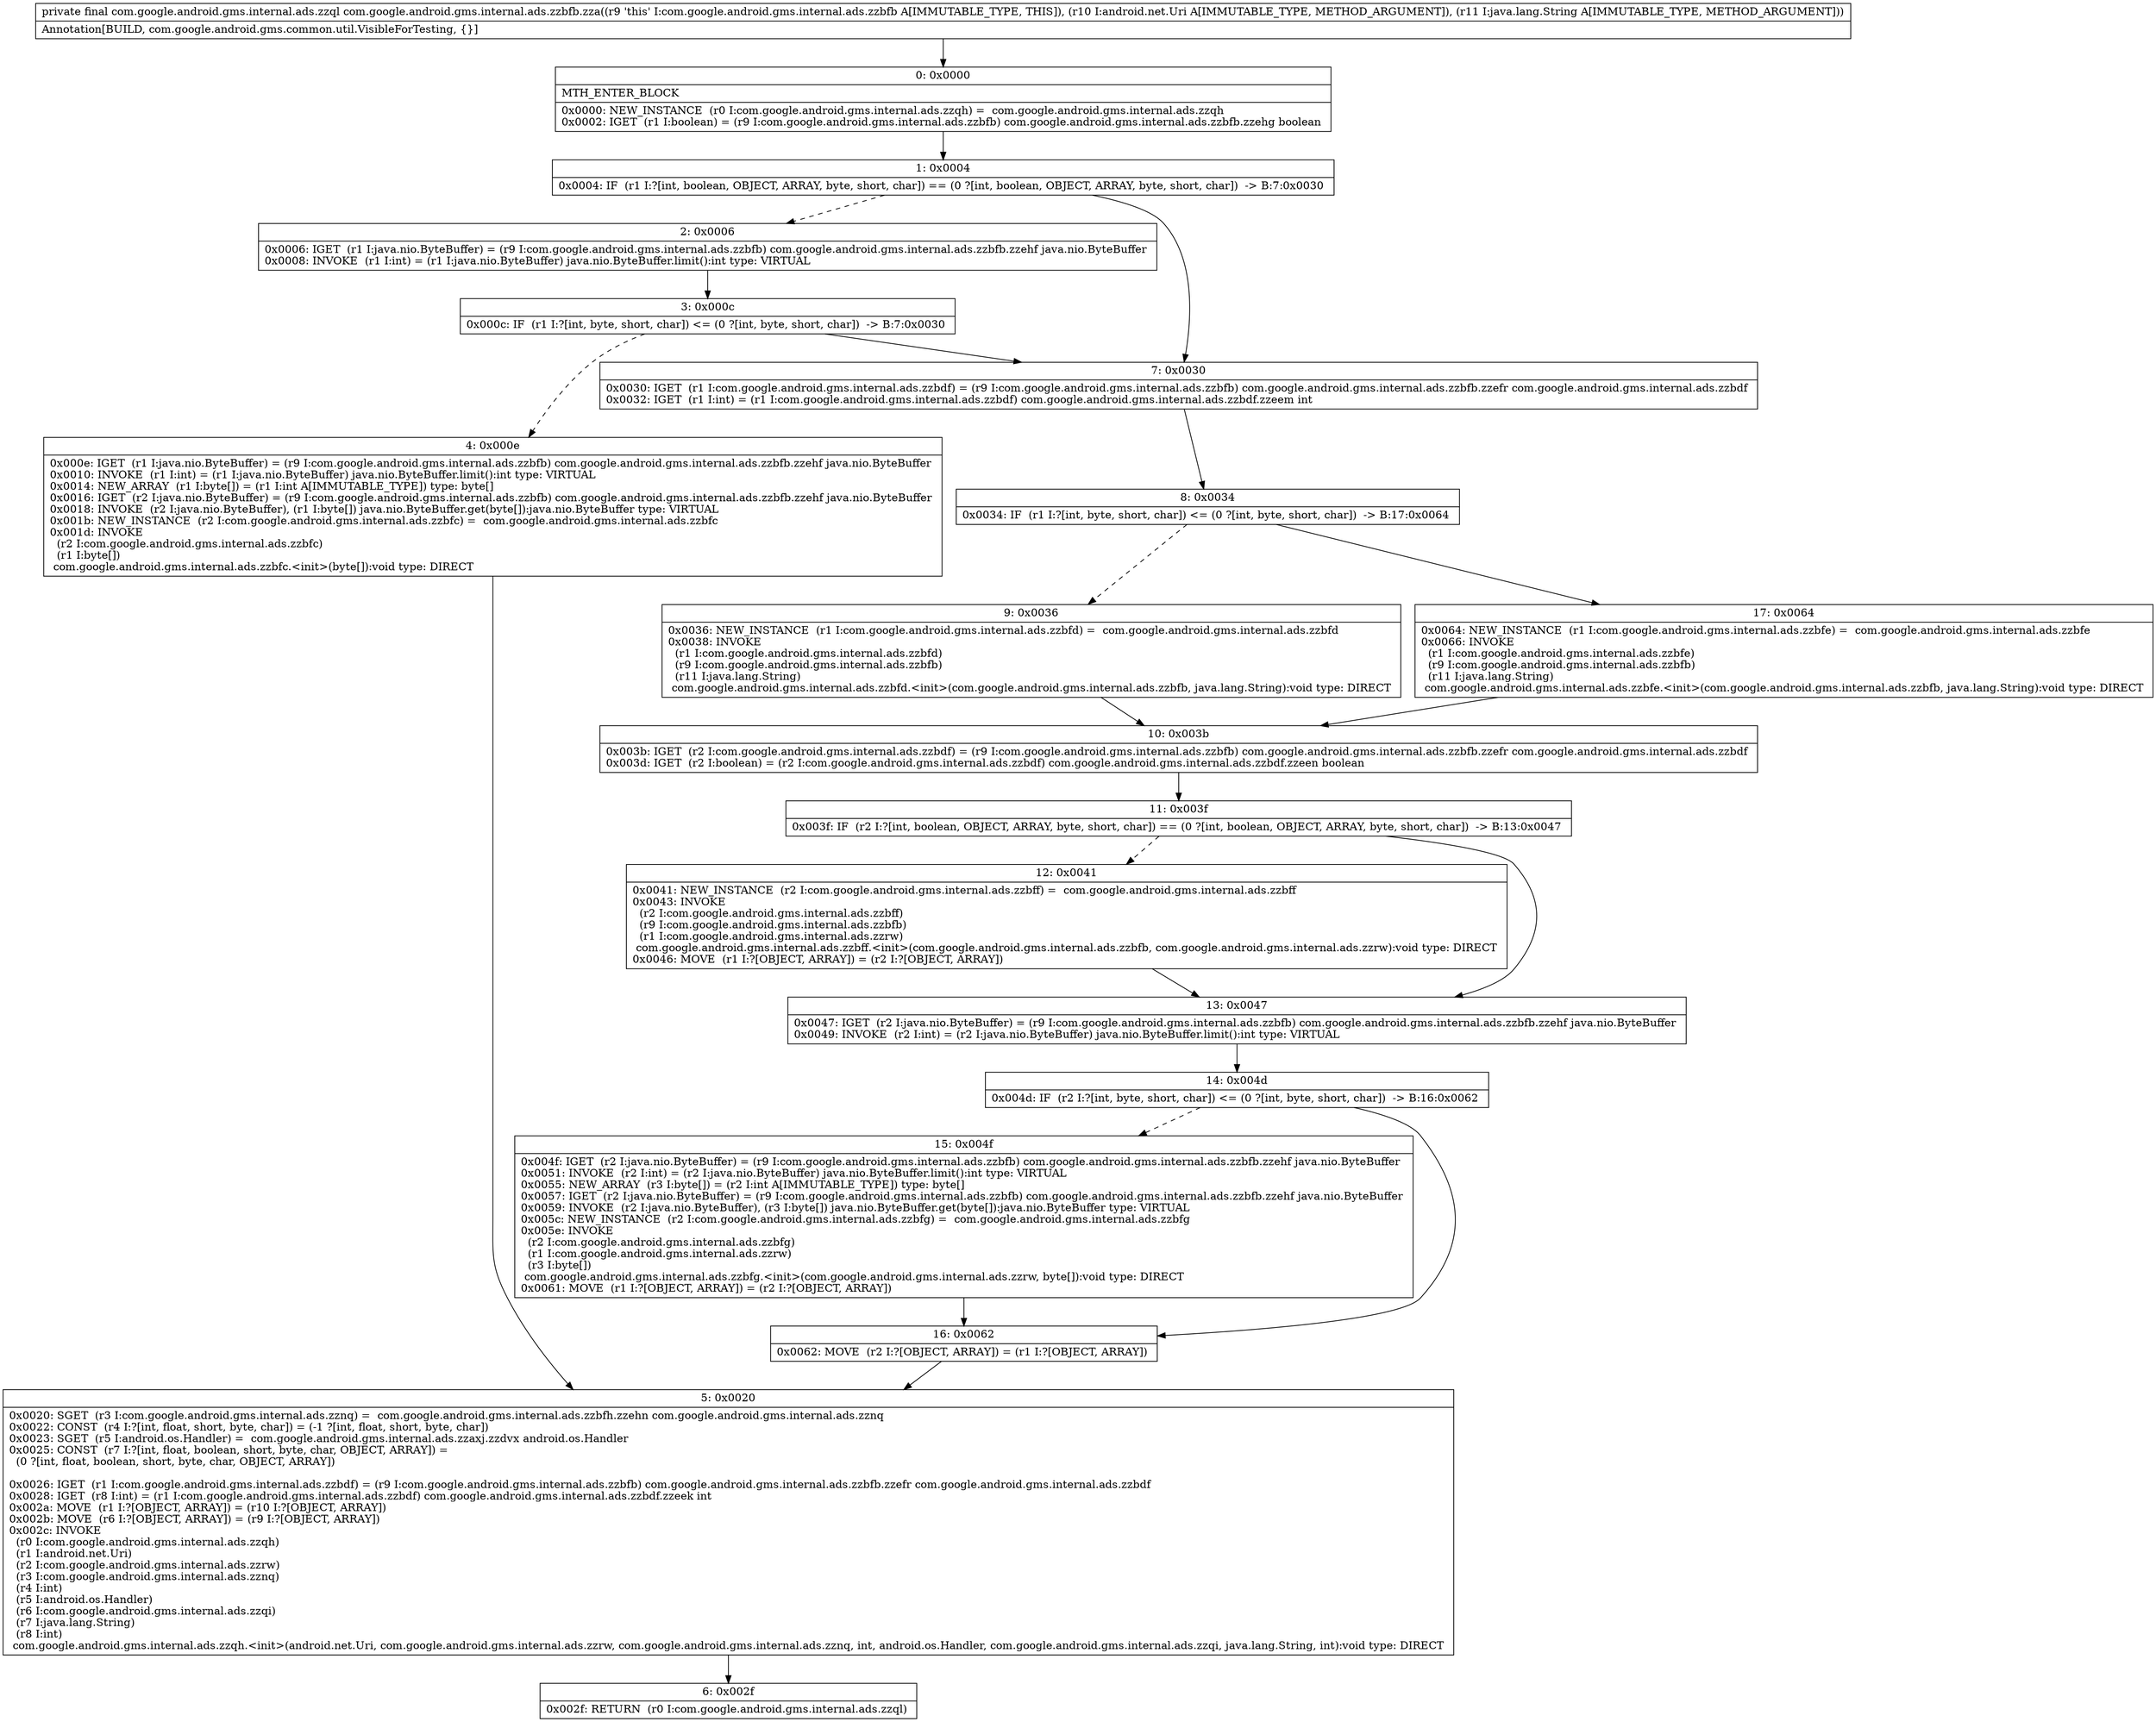 digraph "CFG forcom.google.android.gms.internal.ads.zzbfb.zza(Landroid\/net\/Uri;Ljava\/lang\/String;)Lcom\/google\/android\/gms\/internal\/ads\/zzql;" {
Node_0 [shape=record,label="{0\:\ 0x0000|MTH_ENTER_BLOCK\l|0x0000: NEW_INSTANCE  (r0 I:com.google.android.gms.internal.ads.zzqh) =  com.google.android.gms.internal.ads.zzqh \l0x0002: IGET  (r1 I:boolean) = (r9 I:com.google.android.gms.internal.ads.zzbfb) com.google.android.gms.internal.ads.zzbfb.zzehg boolean \l}"];
Node_1 [shape=record,label="{1\:\ 0x0004|0x0004: IF  (r1 I:?[int, boolean, OBJECT, ARRAY, byte, short, char]) == (0 ?[int, boolean, OBJECT, ARRAY, byte, short, char])  \-\> B:7:0x0030 \l}"];
Node_2 [shape=record,label="{2\:\ 0x0006|0x0006: IGET  (r1 I:java.nio.ByteBuffer) = (r9 I:com.google.android.gms.internal.ads.zzbfb) com.google.android.gms.internal.ads.zzbfb.zzehf java.nio.ByteBuffer \l0x0008: INVOKE  (r1 I:int) = (r1 I:java.nio.ByteBuffer) java.nio.ByteBuffer.limit():int type: VIRTUAL \l}"];
Node_3 [shape=record,label="{3\:\ 0x000c|0x000c: IF  (r1 I:?[int, byte, short, char]) \<= (0 ?[int, byte, short, char])  \-\> B:7:0x0030 \l}"];
Node_4 [shape=record,label="{4\:\ 0x000e|0x000e: IGET  (r1 I:java.nio.ByteBuffer) = (r9 I:com.google.android.gms.internal.ads.zzbfb) com.google.android.gms.internal.ads.zzbfb.zzehf java.nio.ByteBuffer \l0x0010: INVOKE  (r1 I:int) = (r1 I:java.nio.ByteBuffer) java.nio.ByteBuffer.limit():int type: VIRTUAL \l0x0014: NEW_ARRAY  (r1 I:byte[]) = (r1 I:int A[IMMUTABLE_TYPE]) type: byte[] \l0x0016: IGET  (r2 I:java.nio.ByteBuffer) = (r9 I:com.google.android.gms.internal.ads.zzbfb) com.google.android.gms.internal.ads.zzbfb.zzehf java.nio.ByteBuffer \l0x0018: INVOKE  (r2 I:java.nio.ByteBuffer), (r1 I:byte[]) java.nio.ByteBuffer.get(byte[]):java.nio.ByteBuffer type: VIRTUAL \l0x001b: NEW_INSTANCE  (r2 I:com.google.android.gms.internal.ads.zzbfc) =  com.google.android.gms.internal.ads.zzbfc \l0x001d: INVOKE  \l  (r2 I:com.google.android.gms.internal.ads.zzbfc)\l  (r1 I:byte[])\l com.google.android.gms.internal.ads.zzbfc.\<init\>(byte[]):void type: DIRECT \l}"];
Node_5 [shape=record,label="{5\:\ 0x0020|0x0020: SGET  (r3 I:com.google.android.gms.internal.ads.zznq) =  com.google.android.gms.internal.ads.zzbfh.zzehn com.google.android.gms.internal.ads.zznq \l0x0022: CONST  (r4 I:?[int, float, short, byte, char]) = (\-1 ?[int, float, short, byte, char]) \l0x0023: SGET  (r5 I:android.os.Handler) =  com.google.android.gms.internal.ads.zzaxj.zzdvx android.os.Handler \l0x0025: CONST  (r7 I:?[int, float, boolean, short, byte, char, OBJECT, ARRAY]) = \l  (0 ?[int, float, boolean, short, byte, char, OBJECT, ARRAY])\l \l0x0026: IGET  (r1 I:com.google.android.gms.internal.ads.zzbdf) = (r9 I:com.google.android.gms.internal.ads.zzbfb) com.google.android.gms.internal.ads.zzbfb.zzefr com.google.android.gms.internal.ads.zzbdf \l0x0028: IGET  (r8 I:int) = (r1 I:com.google.android.gms.internal.ads.zzbdf) com.google.android.gms.internal.ads.zzbdf.zzeek int \l0x002a: MOVE  (r1 I:?[OBJECT, ARRAY]) = (r10 I:?[OBJECT, ARRAY]) \l0x002b: MOVE  (r6 I:?[OBJECT, ARRAY]) = (r9 I:?[OBJECT, ARRAY]) \l0x002c: INVOKE  \l  (r0 I:com.google.android.gms.internal.ads.zzqh)\l  (r1 I:android.net.Uri)\l  (r2 I:com.google.android.gms.internal.ads.zzrw)\l  (r3 I:com.google.android.gms.internal.ads.zznq)\l  (r4 I:int)\l  (r5 I:android.os.Handler)\l  (r6 I:com.google.android.gms.internal.ads.zzqi)\l  (r7 I:java.lang.String)\l  (r8 I:int)\l com.google.android.gms.internal.ads.zzqh.\<init\>(android.net.Uri, com.google.android.gms.internal.ads.zzrw, com.google.android.gms.internal.ads.zznq, int, android.os.Handler, com.google.android.gms.internal.ads.zzqi, java.lang.String, int):void type: DIRECT \l}"];
Node_6 [shape=record,label="{6\:\ 0x002f|0x002f: RETURN  (r0 I:com.google.android.gms.internal.ads.zzql) \l}"];
Node_7 [shape=record,label="{7\:\ 0x0030|0x0030: IGET  (r1 I:com.google.android.gms.internal.ads.zzbdf) = (r9 I:com.google.android.gms.internal.ads.zzbfb) com.google.android.gms.internal.ads.zzbfb.zzefr com.google.android.gms.internal.ads.zzbdf \l0x0032: IGET  (r1 I:int) = (r1 I:com.google.android.gms.internal.ads.zzbdf) com.google.android.gms.internal.ads.zzbdf.zzeem int \l}"];
Node_8 [shape=record,label="{8\:\ 0x0034|0x0034: IF  (r1 I:?[int, byte, short, char]) \<= (0 ?[int, byte, short, char])  \-\> B:17:0x0064 \l}"];
Node_9 [shape=record,label="{9\:\ 0x0036|0x0036: NEW_INSTANCE  (r1 I:com.google.android.gms.internal.ads.zzbfd) =  com.google.android.gms.internal.ads.zzbfd \l0x0038: INVOKE  \l  (r1 I:com.google.android.gms.internal.ads.zzbfd)\l  (r9 I:com.google.android.gms.internal.ads.zzbfb)\l  (r11 I:java.lang.String)\l com.google.android.gms.internal.ads.zzbfd.\<init\>(com.google.android.gms.internal.ads.zzbfb, java.lang.String):void type: DIRECT \l}"];
Node_10 [shape=record,label="{10\:\ 0x003b|0x003b: IGET  (r2 I:com.google.android.gms.internal.ads.zzbdf) = (r9 I:com.google.android.gms.internal.ads.zzbfb) com.google.android.gms.internal.ads.zzbfb.zzefr com.google.android.gms.internal.ads.zzbdf \l0x003d: IGET  (r2 I:boolean) = (r2 I:com.google.android.gms.internal.ads.zzbdf) com.google.android.gms.internal.ads.zzbdf.zzeen boolean \l}"];
Node_11 [shape=record,label="{11\:\ 0x003f|0x003f: IF  (r2 I:?[int, boolean, OBJECT, ARRAY, byte, short, char]) == (0 ?[int, boolean, OBJECT, ARRAY, byte, short, char])  \-\> B:13:0x0047 \l}"];
Node_12 [shape=record,label="{12\:\ 0x0041|0x0041: NEW_INSTANCE  (r2 I:com.google.android.gms.internal.ads.zzbff) =  com.google.android.gms.internal.ads.zzbff \l0x0043: INVOKE  \l  (r2 I:com.google.android.gms.internal.ads.zzbff)\l  (r9 I:com.google.android.gms.internal.ads.zzbfb)\l  (r1 I:com.google.android.gms.internal.ads.zzrw)\l com.google.android.gms.internal.ads.zzbff.\<init\>(com.google.android.gms.internal.ads.zzbfb, com.google.android.gms.internal.ads.zzrw):void type: DIRECT \l0x0046: MOVE  (r1 I:?[OBJECT, ARRAY]) = (r2 I:?[OBJECT, ARRAY]) \l}"];
Node_13 [shape=record,label="{13\:\ 0x0047|0x0047: IGET  (r2 I:java.nio.ByteBuffer) = (r9 I:com.google.android.gms.internal.ads.zzbfb) com.google.android.gms.internal.ads.zzbfb.zzehf java.nio.ByteBuffer \l0x0049: INVOKE  (r2 I:int) = (r2 I:java.nio.ByteBuffer) java.nio.ByteBuffer.limit():int type: VIRTUAL \l}"];
Node_14 [shape=record,label="{14\:\ 0x004d|0x004d: IF  (r2 I:?[int, byte, short, char]) \<= (0 ?[int, byte, short, char])  \-\> B:16:0x0062 \l}"];
Node_15 [shape=record,label="{15\:\ 0x004f|0x004f: IGET  (r2 I:java.nio.ByteBuffer) = (r9 I:com.google.android.gms.internal.ads.zzbfb) com.google.android.gms.internal.ads.zzbfb.zzehf java.nio.ByteBuffer \l0x0051: INVOKE  (r2 I:int) = (r2 I:java.nio.ByteBuffer) java.nio.ByteBuffer.limit():int type: VIRTUAL \l0x0055: NEW_ARRAY  (r3 I:byte[]) = (r2 I:int A[IMMUTABLE_TYPE]) type: byte[] \l0x0057: IGET  (r2 I:java.nio.ByteBuffer) = (r9 I:com.google.android.gms.internal.ads.zzbfb) com.google.android.gms.internal.ads.zzbfb.zzehf java.nio.ByteBuffer \l0x0059: INVOKE  (r2 I:java.nio.ByteBuffer), (r3 I:byte[]) java.nio.ByteBuffer.get(byte[]):java.nio.ByteBuffer type: VIRTUAL \l0x005c: NEW_INSTANCE  (r2 I:com.google.android.gms.internal.ads.zzbfg) =  com.google.android.gms.internal.ads.zzbfg \l0x005e: INVOKE  \l  (r2 I:com.google.android.gms.internal.ads.zzbfg)\l  (r1 I:com.google.android.gms.internal.ads.zzrw)\l  (r3 I:byte[])\l com.google.android.gms.internal.ads.zzbfg.\<init\>(com.google.android.gms.internal.ads.zzrw, byte[]):void type: DIRECT \l0x0061: MOVE  (r1 I:?[OBJECT, ARRAY]) = (r2 I:?[OBJECT, ARRAY]) \l}"];
Node_16 [shape=record,label="{16\:\ 0x0062|0x0062: MOVE  (r2 I:?[OBJECT, ARRAY]) = (r1 I:?[OBJECT, ARRAY]) \l}"];
Node_17 [shape=record,label="{17\:\ 0x0064|0x0064: NEW_INSTANCE  (r1 I:com.google.android.gms.internal.ads.zzbfe) =  com.google.android.gms.internal.ads.zzbfe \l0x0066: INVOKE  \l  (r1 I:com.google.android.gms.internal.ads.zzbfe)\l  (r9 I:com.google.android.gms.internal.ads.zzbfb)\l  (r11 I:java.lang.String)\l com.google.android.gms.internal.ads.zzbfe.\<init\>(com.google.android.gms.internal.ads.zzbfb, java.lang.String):void type: DIRECT \l}"];
MethodNode[shape=record,label="{private final com.google.android.gms.internal.ads.zzql com.google.android.gms.internal.ads.zzbfb.zza((r9 'this' I:com.google.android.gms.internal.ads.zzbfb A[IMMUTABLE_TYPE, THIS]), (r10 I:android.net.Uri A[IMMUTABLE_TYPE, METHOD_ARGUMENT]), (r11 I:java.lang.String A[IMMUTABLE_TYPE, METHOD_ARGUMENT]))  | Annotation[BUILD, com.google.android.gms.common.util.VisibleForTesting, \{\}]\l}"];
MethodNode -> Node_0;
Node_0 -> Node_1;
Node_1 -> Node_2[style=dashed];
Node_1 -> Node_7;
Node_2 -> Node_3;
Node_3 -> Node_4[style=dashed];
Node_3 -> Node_7;
Node_4 -> Node_5;
Node_5 -> Node_6;
Node_7 -> Node_8;
Node_8 -> Node_9[style=dashed];
Node_8 -> Node_17;
Node_9 -> Node_10;
Node_10 -> Node_11;
Node_11 -> Node_12[style=dashed];
Node_11 -> Node_13;
Node_12 -> Node_13;
Node_13 -> Node_14;
Node_14 -> Node_15[style=dashed];
Node_14 -> Node_16;
Node_15 -> Node_16;
Node_16 -> Node_5;
Node_17 -> Node_10;
}

